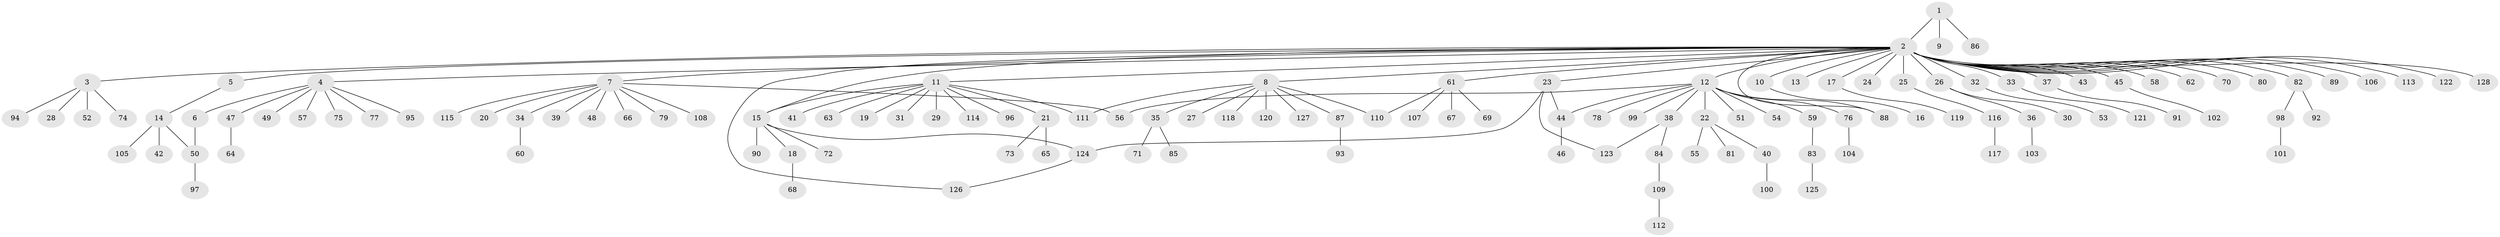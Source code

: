 // Generated by graph-tools (version 1.1) at 2025/49/03/09/25 03:49:58]
// undirected, 128 vertices, 137 edges
graph export_dot {
graph [start="1"]
  node [color=gray90,style=filled];
  1;
  2;
  3;
  4;
  5;
  6;
  7;
  8;
  9;
  10;
  11;
  12;
  13;
  14;
  15;
  16;
  17;
  18;
  19;
  20;
  21;
  22;
  23;
  24;
  25;
  26;
  27;
  28;
  29;
  30;
  31;
  32;
  33;
  34;
  35;
  36;
  37;
  38;
  39;
  40;
  41;
  42;
  43;
  44;
  45;
  46;
  47;
  48;
  49;
  50;
  51;
  52;
  53;
  54;
  55;
  56;
  57;
  58;
  59;
  60;
  61;
  62;
  63;
  64;
  65;
  66;
  67;
  68;
  69;
  70;
  71;
  72;
  73;
  74;
  75;
  76;
  77;
  78;
  79;
  80;
  81;
  82;
  83;
  84;
  85;
  86;
  87;
  88;
  89;
  90;
  91;
  92;
  93;
  94;
  95;
  96;
  97;
  98;
  99;
  100;
  101;
  102;
  103;
  104;
  105;
  106;
  107;
  108;
  109;
  110;
  111;
  112;
  113;
  114;
  115;
  116;
  117;
  118;
  119;
  120;
  121;
  122;
  123;
  124;
  125;
  126;
  127;
  128;
  1 -- 2;
  1 -- 9;
  1 -- 86;
  2 -- 3;
  2 -- 4;
  2 -- 5;
  2 -- 7;
  2 -- 8;
  2 -- 10;
  2 -- 11;
  2 -- 12;
  2 -- 13;
  2 -- 15;
  2 -- 17;
  2 -- 23;
  2 -- 24;
  2 -- 25;
  2 -- 26;
  2 -- 32;
  2 -- 33;
  2 -- 37;
  2 -- 43;
  2 -- 45;
  2 -- 58;
  2 -- 61;
  2 -- 62;
  2 -- 70;
  2 -- 80;
  2 -- 82;
  2 -- 88;
  2 -- 89;
  2 -- 106;
  2 -- 113;
  2 -- 122;
  2 -- 126;
  2 -- 128;
  3 -- 28;
  3 -- 52;
  3 -- 74;
  3 -- 94;
  4 -- 6;
  4 -- 47;
  4 -- 49;
  4 -- 57;
  4 -- 75;
  4 -- 77;
  4 -- 95;
  5 -- 14;
  6 -- 50;
  7 -- 20;
  7 -- 34;
  7 -- 39;
  7 -- 48;
  7 -- 56;
  7 -- 66;
  7 -- 79;
  7 -- 108;
  7 -- 115;
  8 -- 27;
  8 -- 35;
  8 -- 87;
  8 -- 110;
  8 -- 111;
  8 -- 118;
  8 -- 120;
  8 -- 127;
  10 -- 16;
  11 -- 15;
  11 -- 19;
  11 -- 21;
  11 -- 29;
  11 -- 31;
  11 -- 41;
  11 -- 63;
  11 -- 96;
  11 -- 111;
  11 -- 114;
  12 -- 22;
  12 -- 38;
  12 -- 44;
  12 -- 51;
  12 -- 54;
  12 -- 56;
  12 -- 59;
  12 -- 76;
  12 -- 78;
  12 -- 88;
  12 -- 99;
  14 -- 42;
  14 -- 50;
  14 -- 105;
  15 -- 18;
  15 -- 72;
  15 -- 90;
  15 -- 124;
  17 -- 119;
  18 -- 68;
  21 -- 65;
  21 -- 73;
  22 -- 40;
  22 -- 55;
  22 -- 81;
  23 -- 44;
  23 -- 123;
  23 -- 124;
  25 -- 116;
  26 -- 30;
  26 -- 36;
  32 -- 53;
  33 -- 121;
  34 -- 60;
  35 -- 71;
  35 -- 85;
  36 -- 103;
  37 -- 91;
  38 -- 84;
  38 -- 123;
  40 -- 100;
  44 -- 46;
  45 -- 102;
  47 -- 64;
  50 -- 97;
  59 -- 83;
  61 -- 67;
  61 -- 69;
  61 -- 107;
  61 -- 110;
  76 -- 104;
  82 -- 92;
  82 -- 98;
  83 -- 125;
  84 -- 109;
  87 -- 93;
  98 -- 101;
  109 -- 112;
  116 -- 117;
  124 -- 126;
}
